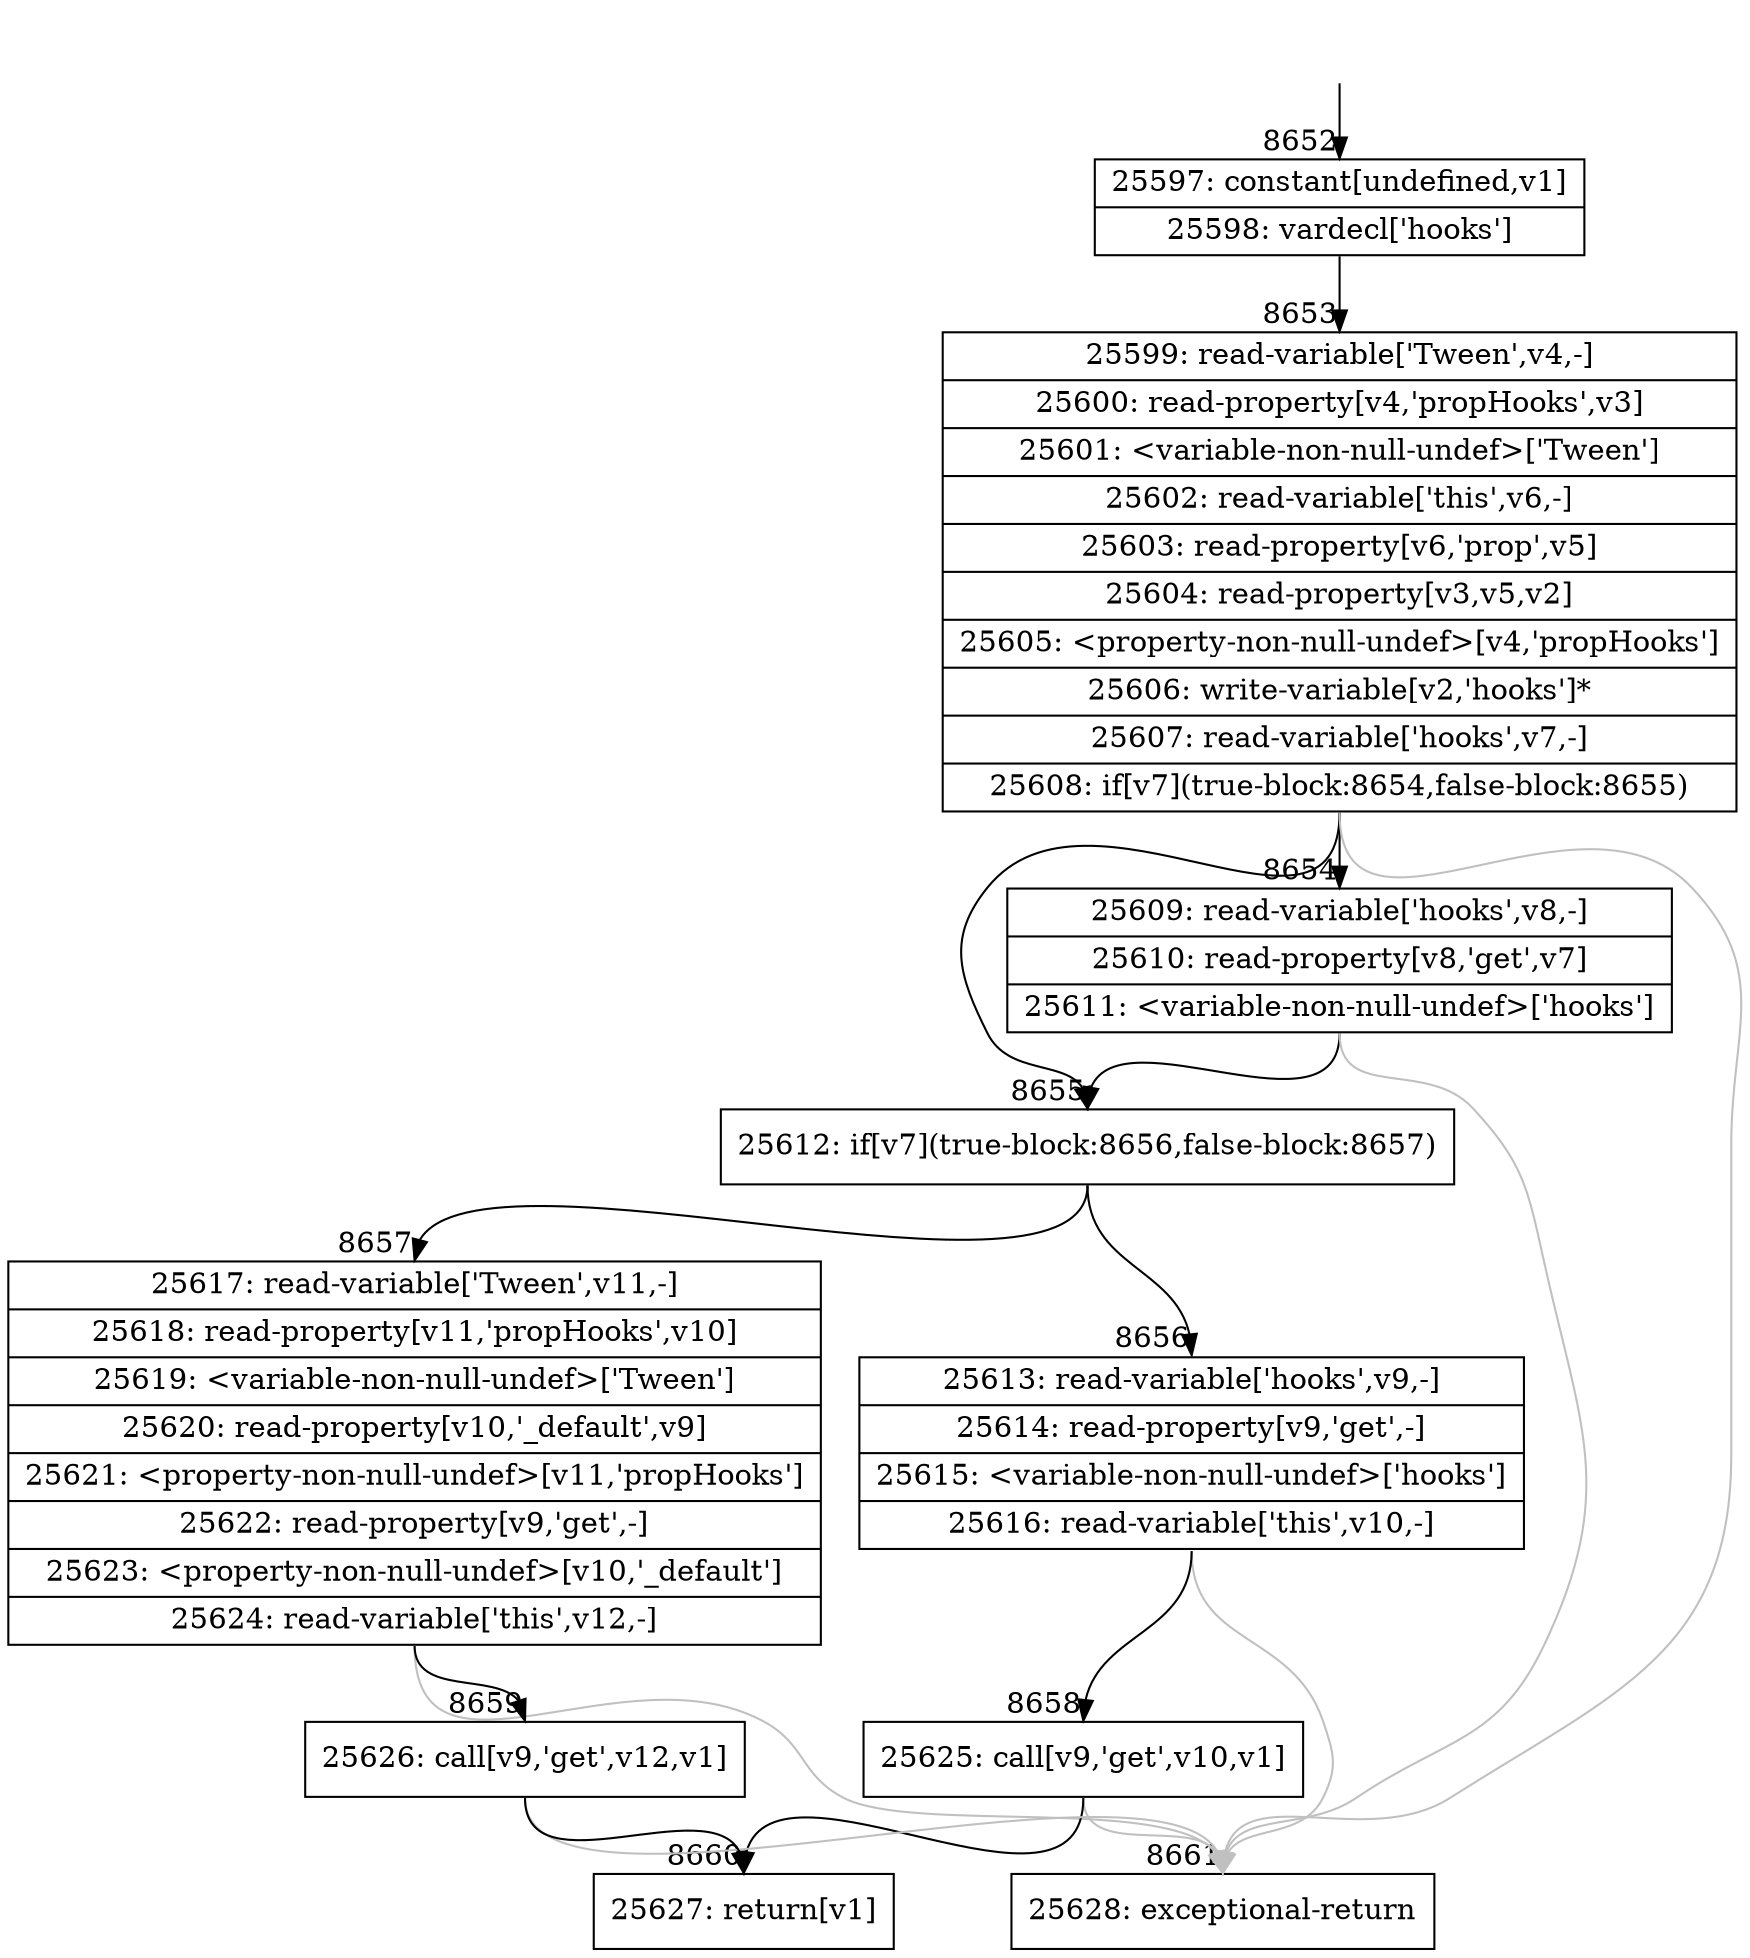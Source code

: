 digraph {
rankdir="TD"
BB_entry535[shape=none,label=""];
BB_entry535 -> BB8652 [tailport=s, headport=n, headlabel="    8652"]
BB8652 [shape=record label="{25597: constant[undefined,v1]|25598: vardecl['hooks']}" ] 
BB8652 -> BB8653 [tailport=s, headport=n, headlabel="      8653"]
BB8653 [shape=record label="{25599: read-variable['Tween',v4,-]|25600: read-property[v4,'propHooks',v3]|25601: \<variable-non-null-undef\>['Tween']|25602: read-variable['this',v6,-]|25603: read-property[v6,'prop',v5]|25604: read-property[v3,v5,v2]|25605: \<property-non-null-undef\>[v4,'propHooks']|25606: write-variable[v2,'hooks']*|25607: read-variable['hooks',v7,-]|25608: if[v7](true-block:8654,false-block:8655)}" ] 
BB8653 -> BB8655 [tailport=s, headport=n, headlabel="      8655"]
BB8653 -> BB8654 [tailport=s, headport=n, headlabel="      8654"]
BB8653 -> BB8661 [tailport=s, headport=n, color=gray, headlabel="      8661"]
BB8654 [shape=record label="{25609: read-variable['hooks',v8,-]|25610: read-property[v8,'get',v7]|25611: \<variable-non-null-undef\>['hooks']}" ] 
BB8654 -> BB8655 [tailport=s, headport=n]
BB8654 -> BB8661 [tailport=s, headport=n, color=gray]
BB8655 [shape=record label="{25612: if[v7](true-block:8656,false-block:8657)}" ] 
BB8655 -> BB8656 [tailport=s, headport=n, headlabel="      8656"]
BB8655 -> BB8657 [tailport=s, headport=n, headlabel="      8657"]
BB8656 [shape=record label="{25613: read-variable['hooks',v9,-]|25614: read-property[v9,'get',-]|25615: \<variable-non-null-undef\>['hooks']|25616: read-variable['this',v10,-]}" ] 
BB8656 -> BB8658 [tailport=s, headport=n, headlabel="      8658"]
BB8656 -> BB8661 [tailport=s, headport=n, color=gray]
BB8657 [shape=record label="{25617: read-variable['Tween',v11,-]|25618: read-property[v11,'propHooks',v10]|25619: \<variable-non-null-undef\>['Tween']|25620: read-property[v10,'_default',v9]|25621: \<property-non-null-undef\>[v11,'propHooks']|25622: read-property[v9,'get',-]|25623: \<property-non-null-undef\>[v10,'_default']|25624: read-variable['this',v12,-]}" ] 
BB8657 -> BB8659 [tailport=s, headport=n, headlabel="      8659"]
BB8657 -> BB8661 [tailport=s, headport=n, color=gray]
BB8658 [shape=record label="{25625: call[v9,'get',v10,v1]}" ] 
BB8658 -> BB8660 [tailport=s, headport=n, headlabel="      8660"]
BB8658 -> BB8661 [tailport=s, headport=n, color=gray]
BB8659 [shape=record label="{25626: call[v9,'get',v12,v1]}" ] 
BB8659 -> BB8660 [tailport=s, headport=n]
BB8659 -> BB8661 [tailport=s, headport=n, color=gray]
BB8660 [shape=record label="{25627: return[v1]}" ] 
BB8661 [shape=record label="{25628: exceptional-return}" ] 
}
